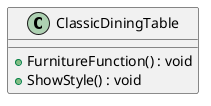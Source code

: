 @startuml
class ClassicDiningTable {
    + FurnitureFunction() : void
    + ShowStyle() : void
}
@enduml
